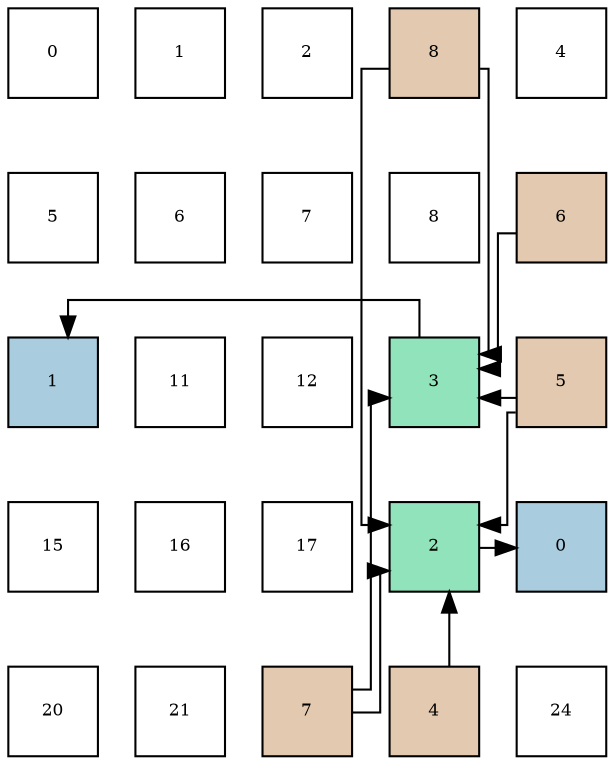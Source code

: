 digraph layout{
 rankdir=TB;
 splines=ortho;
 node [style=filled shape=square fixedsize=true width=0.6];
0[label="0", fontsize=8, fillcolor="#ffffff"];
1[label="1", fontsize=8, fillcolor="#ffffff"];
2[label="2", fontsize=8, fillcolor="#ffffff"];
3[label="8", fontsize=8, fillcolor="#e3c9af"];
4[label="4", fontsize=8, fillcolor="#ffffff"];
5[label="5", fontsize=8, fillcolor="#ffffff"];
6[label="6", fontsize=8, fillcolor="#ffffff"];
7[label="7", fontsize=8, fillcolor="#ffffff"];
8[label="8", fontsize=8, fillcolor="#ffffff"];
9[label="6", fontsize=8, fillcolor="#e3c9af"];
10[label="1", fontsize=8, fillcolor="#a9ccde"];
11[label="11", fontsize=8, fillcolor="#ffffff"];
12[label="12", fontsize=8, fillcolor="#ffffff"];
13[label="3", fontsize=8, fillcolor="#91e3bb"];
14[label="5", fontsize=8, fillcolor="#e3c9af"];
15[label="15", fontsize=8, fillcolor="#ffffff"];
16[label="16", fontsize=8, fillcolor="#ffffff"];
17[label="17", fontsize=8, fillcolor="#ffffff"];
18[label="2", fontsize=8, fillcolor="#91e3bb"];
19[label="0", fontsize=8, fillcolor="#a9ccde"];
20[label="20", fontsize=8, fillcolor="#ffffff"];
21[label="21", fontsize=8, fillcolor="#ffffff"];
22[label="7", fontsize=8, fillcolor="#e3c9af"];
23[label="4", fontsize=8, fillcolor="#e3c9af"];
24[label="24", fontsize=8, fillcolor="#ffffff"];
edge [constraint=false, style=vis];18 -> 19;
13 -> 10;
23 -> 18;
14 -> 18;
14 -> 13;
9 -> 13;
22 -> 18;
22 -> 13;
3 -> 18;
3 -> 13;
edge [constraint=true, style=invis];
0 -> 5 -> 10 -> 15 -> 20;
1 -> 6 -> 11 -> 16 -> 21;
2 -> 7 -> 12 -> 17 -> 22;
3 -> 8 -> 13 -> 18 -> 23;
4 -> 9 -> 14 -> 19 -> 24;
rank = same {0 -> 1 -> 2 -> 3 -> 4};
rank = same {5 -> 6 -> 7 -> 8 -> 9};
rank = same {10 -> 11 -> 12 -> 13 -> 14};
rank = same {15 -> 16 -> 17 -> 18 -> 19};
rank = same {20 -> 21 -> 22 -> 23 -> 24};
}